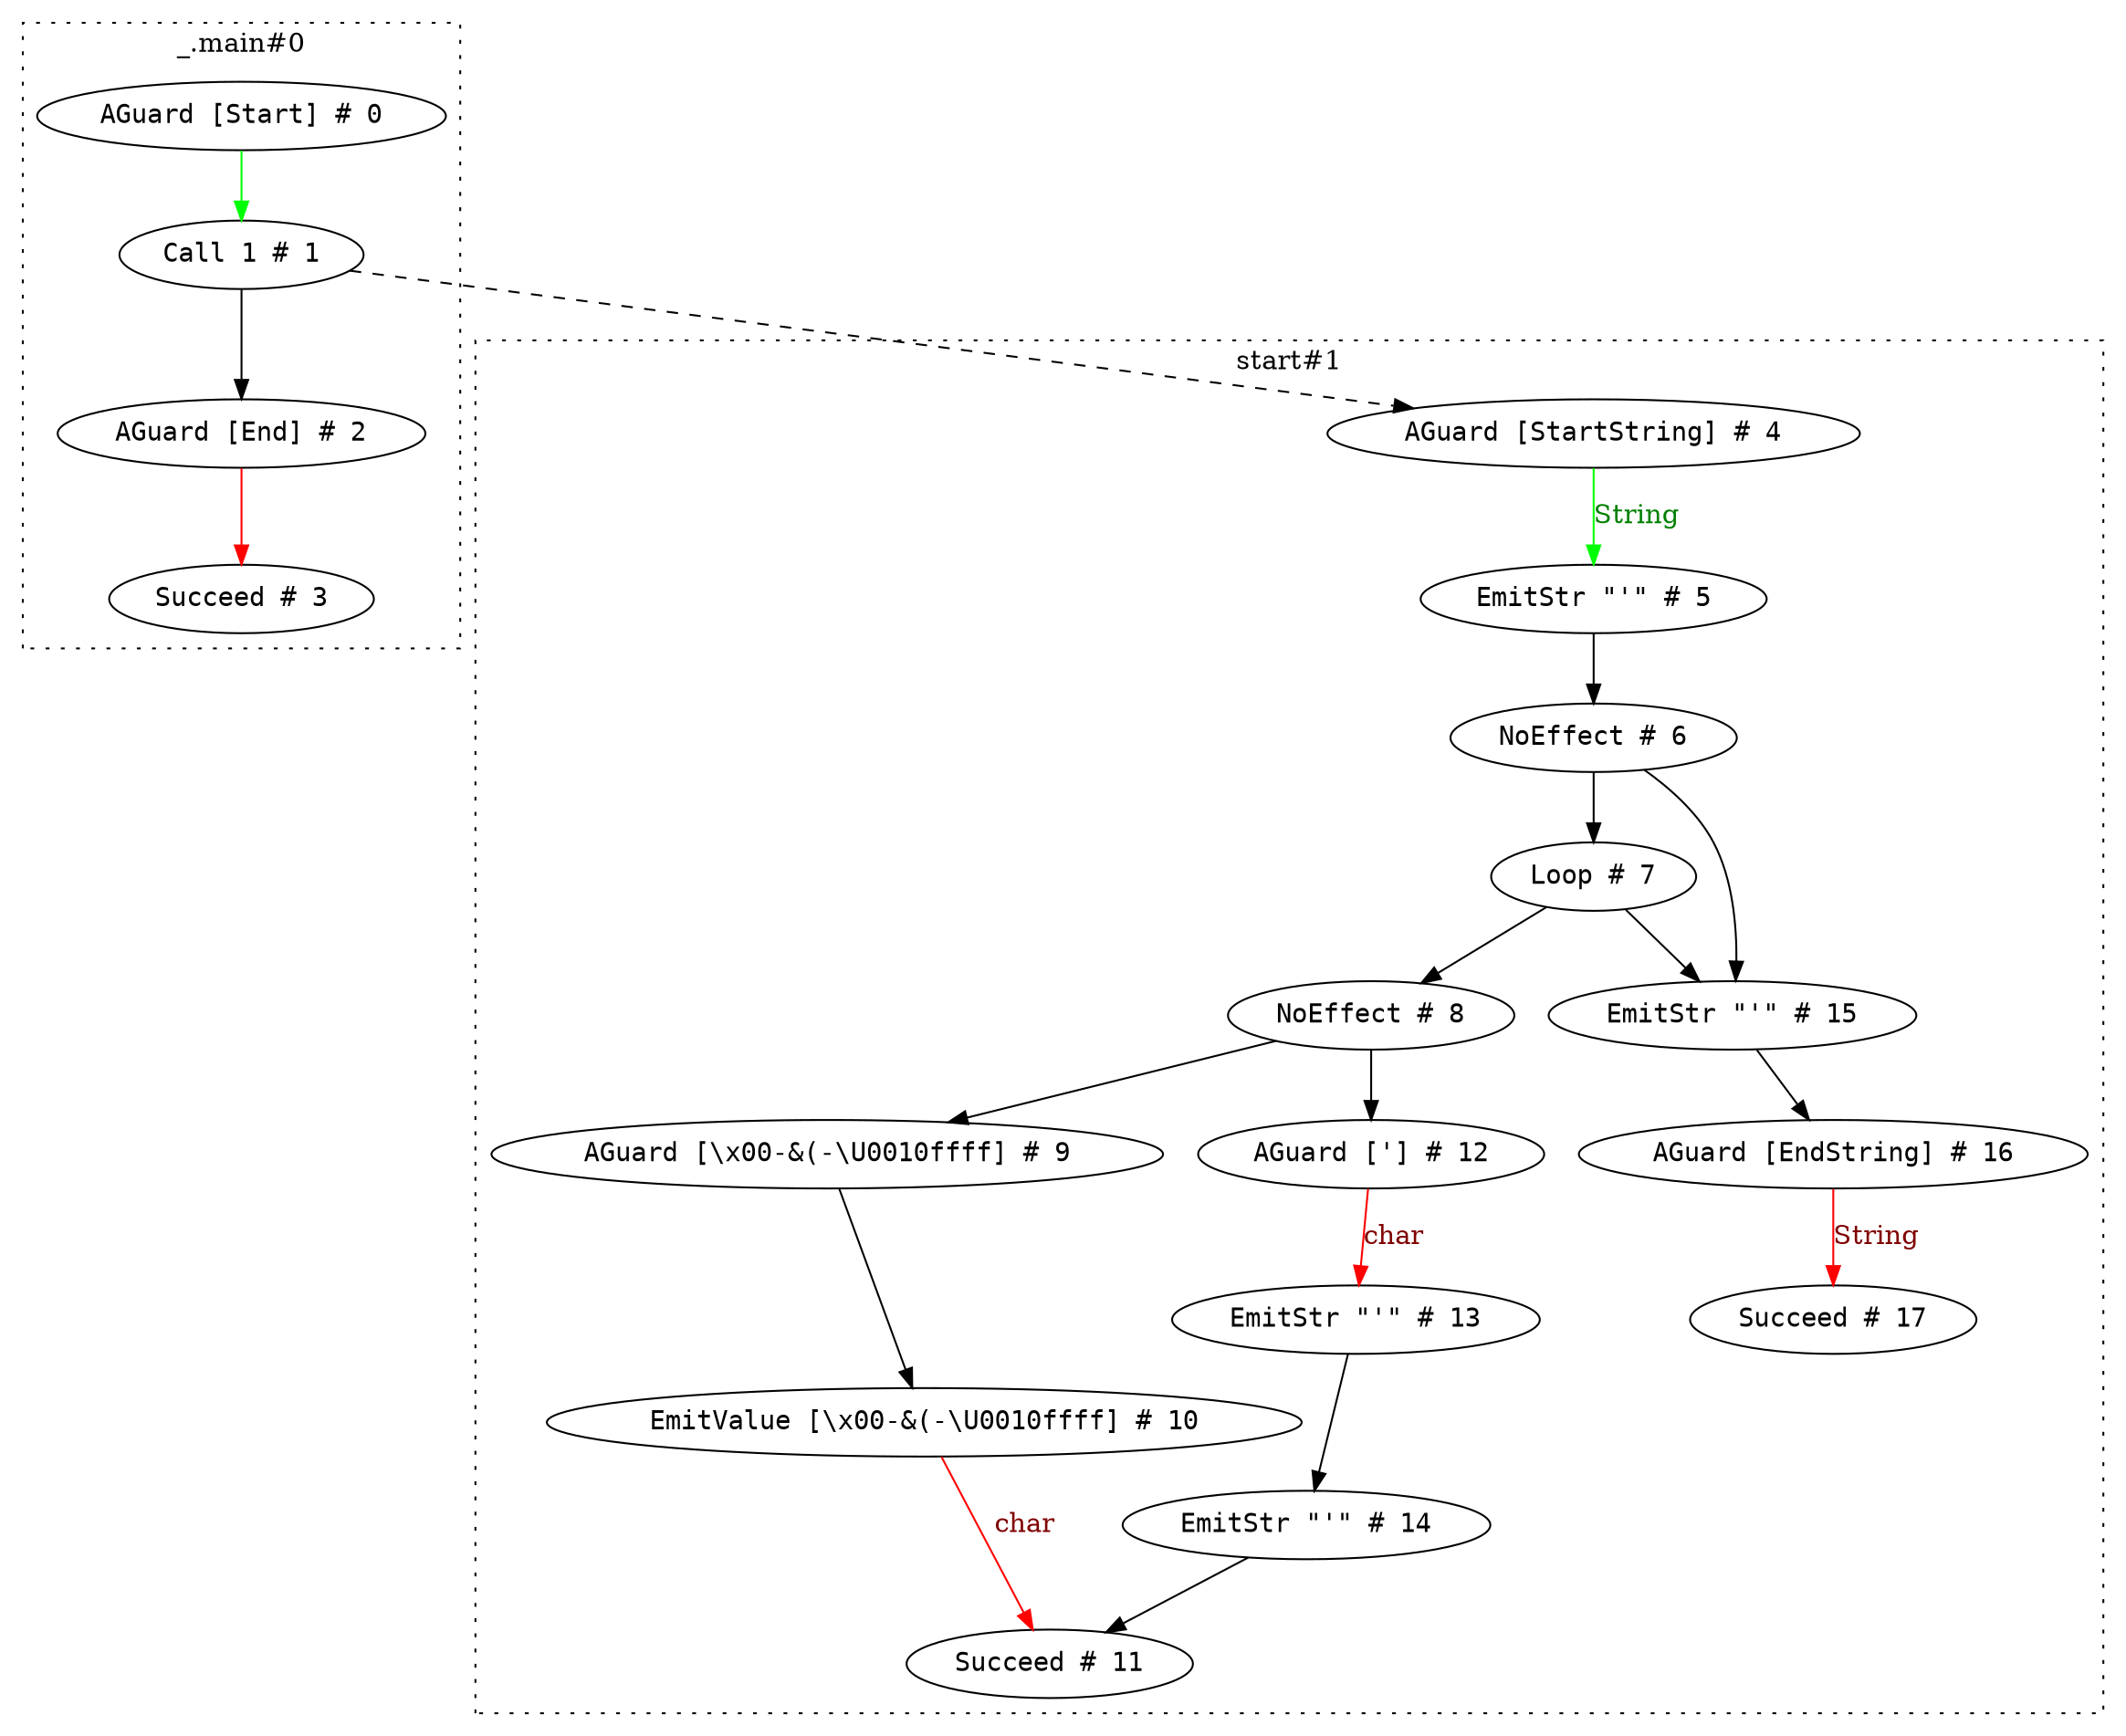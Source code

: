 digraph G {
  N0 [fontname="monospace", label="AGuard [Start] # 0"];
  N1 [fontname="monospace", label="Call 1 # 1"];
  N2 [fontname="monospace", label="AGuard [End] # 2"];
  N3 [fontname="monospace", label="Succeed # 3"];
  N4 [fontname="monospace", label="AGuard [StartString] # 4"];
  N5 [fontname="monospace", label="EmitStr \"'\" # 5"];
  N6 [fontname="monospace", label="NoEffect # 6"];
  N7 [fontname="monospace", label="Loop # 7"];
  N8 [fontname="monospace", label="NoEffect # 8"];
  N9 [fontname="monospace", label="AGuard [\\x00-&(-\\U0010ffff] # 9"];
  N10 [fontname="monospace", label="EmitValue [\\x00-&(-\\U0010ffff] # 10"];
  N11 [fontname="monospace", label="Succeed # 11"];
  N12 [fontname="monospace", label="AGuard ['] # 12"];
  N13 [fontname="monospace", label="EmitStr \"'\" # 13"];
  N14 [fontname="monospace", label="EmitStr \"'\" # 14"];
  N15 [fontname="monospace", label="EmitStr \"'\" # 15"];
  N16 [fontname="monospace", label="AGuard [EndString] # 16"];
  N17 [fontname="monospace", label="Succeed # 17"];
  
  subgraph cluster_SG1 { style=dotted;
    label="start#1";
    N17;N16;N15;N14;N13;N12;N11;N10;N9;N8;N7;N6;N5;N4; };
  subgraph cluster_SG0 { style=dotted;
    label="_.main#0";
    N3;N2;N1;N0; };
  
  edge [dir=forward];
  N0 -> N1 [style=solid, weight=2, label="", color="#00FF00",
            fontcolor="#008000"];
  N1 -> N2 [style=solid, weight=2];
  N1 -> N4 [style=dashed, weight=1];
  N2 -> N3 [style=solid, weight=2, label="", color="#FF0000",
            fontcolor="#800000"];
  N4 -> N5 [style=solid, weight=2, label="String", color="#00FF00",
            fontcolor="#008000"];
  N5 -> N6 [style=solid, weight=2];
  N6 -> N7 [style=solid, weight=2];
  N6 -> N15 [style=solid, weight=2];
  N7 -> N8 [style=solid, weight=2];
  N7 -> N15 [style=solid, weight=2];
  N8 -> N9 [style=solid, weight=2];
  N8 -> N12 [style=solid, weight=2];
  N9 -> N10 [style=solid, weight=2];
  N10 -> N11 [style=solid, weight=2, label="char", color="#FF0000",
              fontcolor="#800000"];
  N12 -> N13 [style=solid, weight=2, label="char", color="#FF0000",
              fontcolor="#800000"];
  N13 -> N14 [style=solid, weight=2];
  N14 -> N11 [style=solid, weight=2];
  N15 -> N16 [style=solid, weight=2];
  N16 -> N17 [style=solid, weight=2, label="String", color="#FF0000",
              fontcolor="#800000"];
  
  }
